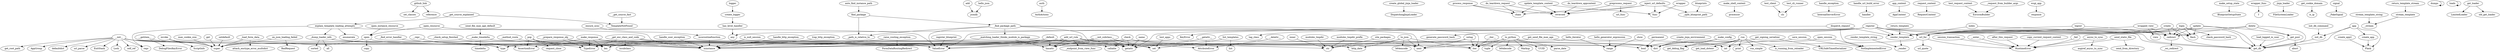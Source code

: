 digraph {
github_link;
set_classes;
reference;
index;
render_template;
add;
jsonify;
wrapped_view;
redirect;
url_for;
view;
load_logged_in_user;
get_db;
register;
generate_password_hash;
flash;
login;
check_password_hash;
logout;
get_post;
abort;
create;
update;
delete;
init_db;
init_db_command;
app;
create_app;
auth;
AuthActions;
iscoroutinefunction;
isinstance;
_make_timedelta;
timedelta;
send_file_max_age_default;
__init__;
super;
ValueError;
Lock;
bool;
self_ref;
_check_setup_finished;
AssertionError;
name;
getattr;
logger;
create_logger;
make_config;
dict;
get_debug_flag;
auto_find_instance_path;
find_package;
open_instance_resource;
open;
create_jinja_environment;
create_global_jinja_loader;
DispatchingJinjaLoader;
update_template_context;
chain;
reversed;
func;
make_shell_context;
processor;
run;
is_running_from_reloader;
get_load_dotenv;
print;
int;
run_simple;
test_client;
cls;
test_cli_runner;
add_url_rule;
_endpoint_from_view_func;
TypeError;
set;
_find_error_handler;
type;
handle_http_exception;
trap_http_exception;
handle_user_exception;
handle_exception;
InternalServerError;
raise_routing_exception;
FormDataRoutingRedirect;
dispatch_request;
ensure_sync;
async_to_sync;
RuntimeError;
asgiref_async_to_sync;
url_quote;
_wz_redirect;
make_response;
len;
callable;
inject_url_defaults;
_split_blueprint_path;
handle_url_build_error;
handler;
preprocess_request;
url_func;
process_response;
do_teardown_request;
do_teardown_appcontext;
app_context;
AppContext;
request_context;
RequestContext;
test_request_context;
EnvironBuilder;
wsgi_app;
response;
wrapper;
make_setup_state;
BlueprintSetupState;
register_blueprint;
any;
hasattr;
__getattr__;
AttributeError;
__delattr__;
__iter__;
iter;
after_this_request;
copy_current_request_context;
pop;
request_close;
__repr__;
repr;
__getitem__;
DebugFilesKeyError;
_dump_loader_info;
sorted;
all;
explain_template_loading_attempts;
enumerate;
has_level_handler;
wrapper_func;
f;
get_root_path;
AppGroup;
defaultdict;
get_send_file_max_age;
send_static_file;
send_from_directory;
jinja_loader;
FileSystemLoader;
open_resource;
_method_route;
_get_exc_class_and_code;
issubclass;
_matching_loader_thinks_module_is_package;
_find_package_path;
_path_is_relative_to;
next;
permanent;
get;
setdefault;
_fail;
is_null_session;
get_cookie_domain;
is_ip;
open_session;
NotImplementedError;
save_session;
get_signing_serializer;
URLSafeTimedSerializer;
signal;
_FakeSignal;
_get_source_explained;
TemplateNotFound;
_get_source_fast;
list_templates;
list;
_render;
render_template_string;
stream_template;
_stream;
stream_template_string;
url_parse;
ExitStack;
session_transaction;
_request_from_builder_args;
copy;
__enter__;
invoke;
ScriptInfo;
__init_subclass__;
blueprints;
_load_form_data;
attach_enctype_error_multidict;
on_json_loading_failed;
BadRequest;
max_cookie_size;
_prepare_response_obj;
_default;
http_date;
str;
check;
to_json;
to_python;
tuple;
b64encode;
b64decode;
Markup;
UUID;
parse_date;
tag_class;
KeyError;
untag;
dumps;
loads;
Flask;
test_apps;
get_loader;
LimitedLoader;
old_get_loader;
modules_tmpdir;
modules_tmpdir_prefix;
site_packages;
inner;
create_app2;
hello_json;
show;
range;
hello_generator_expression;
hello_iterator;
return_template;
return_template_stream;
github_link -> set_classes;
github_link -> reference;
index -> render_template;
index -> get_db;
render_template -> _render;
add -> jsonify;
wrapped_view -> redirect;
wrapped_view -> url_for;
wrapped_view -> view;
redirect -> _wz_redirect;
url_for -> RuntimeError;
url_for -> ValueError;
url_for -> url_quote;
load_logged_in_user -> get_db;
register -> get_db;
register -> generate_password_hash;
register -> redirect;
register -> url_for;
register -> flash;
register -> render_template;
register -> ValueError;
register -> any;
register -> tag_class;
register -> KeyError;
login -> get_db;
login -> check_password_hash;
login -> redirect;
login -> url_for;
login -> flash;
login -> render_template;
logout -> redirect;
logout -> url_for;
get_post -> get_db;
get_post -> abort;
create -> flash;
create -> get_db;
create -> redirect;
create -> url_for;
create -> render_template;
update -> get_post;
update -> flash;
update -> get_db;
update -> redirect;
update -> url_for;
update -> render_template;
delete -> get_post;
delete -> get_db;
delete -> redirect;
delete -> url_for;
init_db -> get_db;
init_db_command -> init_db;
app -> create_app;
app -> init_db;
app -> get_db;
app -> Flask;
create_app -> Flask;
auth -> AuthActions;
iscoroutinefunction -> isinstance;
_make_timedelta -> isinstance;
_make_timedelta -> timedelta;
send_file_max_age_default -> _make_timedelta;
__init__ -> super;
__init__ -> ValueError;
__init__ -> Lock;
__init__ -> bool;
__init__ -> self_ref;
__init__ -> dict;
__init__ -> repr;
__init__ -> get_root_path;
__init__ -> AppGroup;
__init__ -> defaultdict;
__init__ -> url_parse;
__init__ -> isinstance;
__init__ -> ExitStack;
_check_setup_finished -> AssertionError;
name -> getattr;
logger -> create_logger;
create_logger -> has_level_handler;
make_config -> dict;
make_config -> get_debug_flag;
auto_find_instance_path -> find_package;
find_package -> _find_package_path;
find_package -> _path_is_relative_to;
open_instance_resource -> open;
open -> isinstance;
open -> copy;
open -> super;
create_jinja_environment -> dict;
create_global_jinja_loader -> DispatchingJinjaLoader;
update_template_context -> chain;
update_template_context -> reversed;
update_template_context -> func;
make_shell_context -> processor;
run -> is_running_from_reloader;
run -> get_load_dotenv;
run -> print;
run -> get_debug_flag;
run -> bool;
run -> int;
run -> run_simple;
test_client -> cls;
test_cli_runner -> cls;
add_url_rule -> _endpoint_from_view_func;
add_url_rule -> getattr;
add_url_rule -> isinstance;
add_url_rule -> TypeError;
add_url_rule -> set;
add_url_rule -> AssertionError;
add_url_rule -> dict;
add_url_rule -> ValueError;
add_url_rule -> hasattr;
_find_error_handler -> type;
handle_http_exception -> isinstance;
trap_http_exception -> isinstance;
handle_user_exception -> isinstance;
handle_exception -> InternalServerError;
raise_routing_exception -> isinstance;
raise_routing_exception -> FormDataRoutingRedirect;
dispatch_request -> getattr;
dispatch_request -> NotImplementedError;
dispatch_request -> render_template;
ensure_sync -> iscoroutinefunction;
async_to_sync -> RuntimeError;
async_to_sync -> asgiref_async_to_sync;
make_response -> isinstance;
make_response -> len;
make_response -> TypeError;
make_response -> callable;
make_response -> type;
inject_url_defaults -> chain;
inject_url_defaults -> reversed;
inject_url_defaults -> _split_blueprint_path;
inject_url_defaults -> func;
handle_url_build_error -> handler;
preprocess_request -> reversed;
preprocess_request -> url_func;
process_response -> chain;
process_response -> reversed;
do_teardown_request -> chain;
do_teardown_request -> reversed;
do_teardown_appcontext -> reversed;
app_context -> AppContext;
request_context -> RequestContext;
test_request_context -> EnvironBuilder;
wsgi_app -> response;
wrapper -> func;
make_setup_state -> BlueprintSetupState;
register_blueprint -> ValueError;
__getattr__ -> AttributeError;
__getattr__ -> getattr;
__delattr__ -> AttributeError;
__iter__ -> iter;
after_this_request -> RuntimeError;
copy_current_request_context -> RuntimeError;
pop -> len;
pop -> AssertionError;
pop -> getattr;
pop -> request_close;
__repr__ -> type;
__getitem__ -> super;
__getitem__ -> DebugFilesKeyError;
_dump_loader_info -> type;
_dump_loader_info -> sorted;
_dump_loader_info -> isinstance;
_dump_loader_info -> all;
explain_template_loading_attempts -> enumerate;
explain_template_loading_attempts -> isinstance;
explain_template_loading_attempts -> repr;
explain_template_loading_attempts -> _dump_loader_info;
has_level_handler -> any;
wrapper_func -> f;
get_send_file_max_age -> isinstance;
get_send_file_max_age -> int;
send_static_file -> RuntimeError;
send_static_file -> send_from_directory;
jinja_loader -> FileSystemLoader;
open_resource -> ValueError;
open_resource -> open;
_method_route -> TypeError;
_get_exc_class_and_code -> isinstance;
_get_exc_class_and_code -> ValueError;
_get_exc_class_and_code -> TypeError;
_get_exc_class_and_code -> issubclass;
_matching_loader_thinks_module_is_package -> hasattr;
_matching_loader_thinks_module_is_package -> type;
_matching_loader_thinks_module_is_package -> AttributeError;
_find_package_path -> ValueError;
_find_package_path -> _path_is_relative_to;
_find_package_path -> iter;
_find_package_path -> next;
_find_package_path -> hasattr;
_find_package_path -> _matching_loader_thinks_module_is_package;
permanent -> bool;
get -> super;
setdefault -> super;
_fail -> RuntimeError;
is_null_session -> isinstance;
get_cookie_domain -> is_ip;
open_session -> NotImplementedError;
open_session -> int;
save_session -> NotImplementedError;
save_session -> dict;
get_signing_serializer -> dict;
get_signing_serializer -> URLSafeTimedSerializer;
signal -> _FakeSignal;
_get_source_explained -> explain_template_loading_attempts;
_get_source_explained -> TemplateNotFound;
_get_source_fast -> TemplateNotFound;
list_templates -> set;
list_templates -> list;
render_template_string -> _render;
stream_template -> _stream;
stream_template_string -> _stream;
session_transaction -> RuntimeError;
_request_from_builder_args -> EnvironBuilder;
__enter__ -> RuntimeError;
invoke -> ScriptInfo;
invoke -> super;
__init_subclass__ -> super;
__init_subclass__ -> set;
__init_subclass__ -> getattr;
__init_subclass__ -> hasattr;
blueprints -> _split_blueprint_path;
_load_form_data -> super;
_load_form_data -> attach_enctype_error_multidict;
on_json_loading_failed -> super;
on_json_loading_failed -> BadRequest;
max_cookie_size -> super;
_prepare_response_obj -> TypeError;
_prepare_response_obj -> len;
_default -> isinstance;
_default -> http_date;
_default -> str;
_default -> hasattr;
_default -> TypeError;
_default -> type;
check -> isinstance;
check -> len;
check -> next;
check -> iter;
check -> callable;
check -> getattr;
to_json -> next;
to_json -> iter;
to_json -> b64encode;
to_json -> str;
to_json -> http_date;
to_python -> next;
to_python -> iter;
to_python -> tuple;
to_python -> b64decode;
to_python -> Markup;
to_python -> UUID;
to_python -> parse_date;
untag -> len;
untag -> next;
untag -> iter;
dumps -> dumps;
loads -> loads;
test_apps -> set;
get_loader -> LimitedLoader;
get_loader -> old_get_loader;
modules_tmpdir -> str;
modules_tmpdir_prefix -> str;
site_packages -> str;
inner -> str;
create_app2 -> Flask;
hello_json -> jsonify;
show -> range;
hello_generator_expression -> range;
hello_iterator -> iter;
hello_iterator -> range;
return_template -> render_template;
return_template_stream -> stream_template;
}
